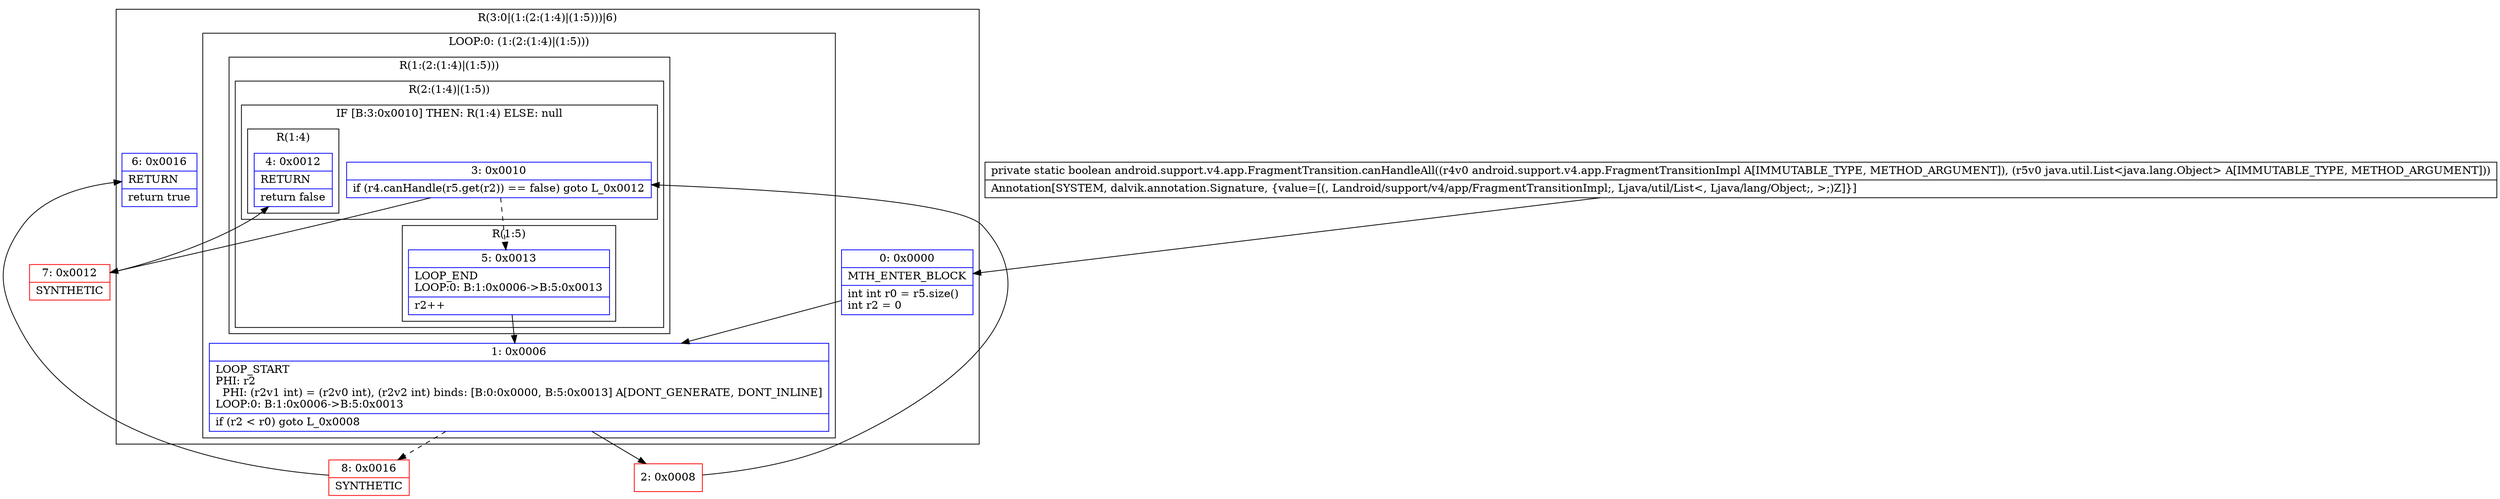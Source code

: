 digraph "CFG forandroid.support.v4.app.FragmentTransition.canHandleAll(Landroid\/support\/v4\/app\/FragmentTransitionImpl;Ljava\/util\/List;)Z" {
subgraph cluster_Region_216437440 {
label = "R(3:0|(1:(2:(1:4)|(1:5)))|6)";
node [shape=record,color=blue];
Node_0 [shape=record,label="{0\:\ 0x0000|MTH_ENTER_BLOCK\l|int int r0 = r5.size()\lint r2 = 0\l}"];
subgraph cluster_LoopRegion_1231920861 {
label = "LOOP:0: (1:(2:(1:4)|(1:5)))";
node [shape=record,color=blue];
Node_1 [shape=record,label="{1\:\ 0x0006|LOOP_START\lPHI: r2 \l  PHI: (r2v1 int) = (r2v0 int), (r2v2 int) binds: [B:0:0x0000, B:5:0x0013] A[DONT_GENERATE, DONT_INLINE]\lLOOP:0: B:1:0x0006\-\>B:5:0x0013\l|if (r2 \< r0) goto L_0x0008\l}"];
subgraph cluster_Region_1305791533 {
label = "R(1:(2:(1:4)|(1:5)))";
node [shape=record,color=blue];
subgraph cluster_Region_657155006 {
label = "R(2:(1:4)|(1:5))";
node [shape=record,color=blue];
subgraph cluster_IfRegion_762688469 {
label = "IF [B:3:0x0010] THEN: R(1:4) ELSE: null";
node [shape=record,color=blue];
Node_3 [shape=record,label="{3\:\ 0x0010|if (r4.canHandle(r5.get(r2)) == false) goto L_0x0012\l}"];
subgraph cluster_Region_1415275001 {
label = "R(1:4)";
node [shape=record,color=blue];
Node_4 [shape=record,label="{4\:\ 0x0012|RETURN\l|return false\l}"];
}
}
subgraph cluster_Region_416850082 {
label = "R(1:5)";
node [shape=record,color=blue];
Node_5 [shape=record,label="{5\:\ 0x0013|LOOP_END\lLOOP:0: B:1:0x0006\-\>B:5:0x0013\l|r2++\l}"];
}
}
}
}
Node_6 [shape=record,label="{6\:\ 0x0016|RETURN\l|return true\l}"];
}
Node_2 [shape=record,color=red,label="{2\:\ 0x0008}"];
Node_7 [shape=record,color=red,label="{7\:\ 0x0012|SYNTHETIC\l}"];
Node_8 [shape=record,color=red,label="{8\:\ 0x0016|SYNTHETIC\l}"];
MethodNode[shape=record,label="{private static boolean android.support.v4.app.FragmentTransition.canHandleAll((r4v0 android.support.v4.app.FragmentTransitionImpl A[IMMUTABLE_TYPE, METHOD_ARGUMENT]), (r5v0 java.util.List\<java.lang.Object\> A[IMMUTABLE_TYPE, METHOD_ARGUMENT]))  | Annotation[SYSTEM, dalvik.annotation.Signature, \{value=[(, Landroid\/support\/v4\/app\/FragmentTransitionImpl;, Ljava\/util\/List\<, Ljava\/lang\/Object;, \>;)Z]\}]\l}"];
MethodNode -> Node_0;
Node_0 -> Node_1;
Node_1 -> Node_2;
Node_1 -> Node_8[style=dashed];
Node_3 -> Node_5[style=dashed];
Node_3 -> Node_7;
Node_5 -> Node_1;
Node_2 -> Node_3;
Node_7 -> Node_4;
Node_8 -> Node_6;
}

